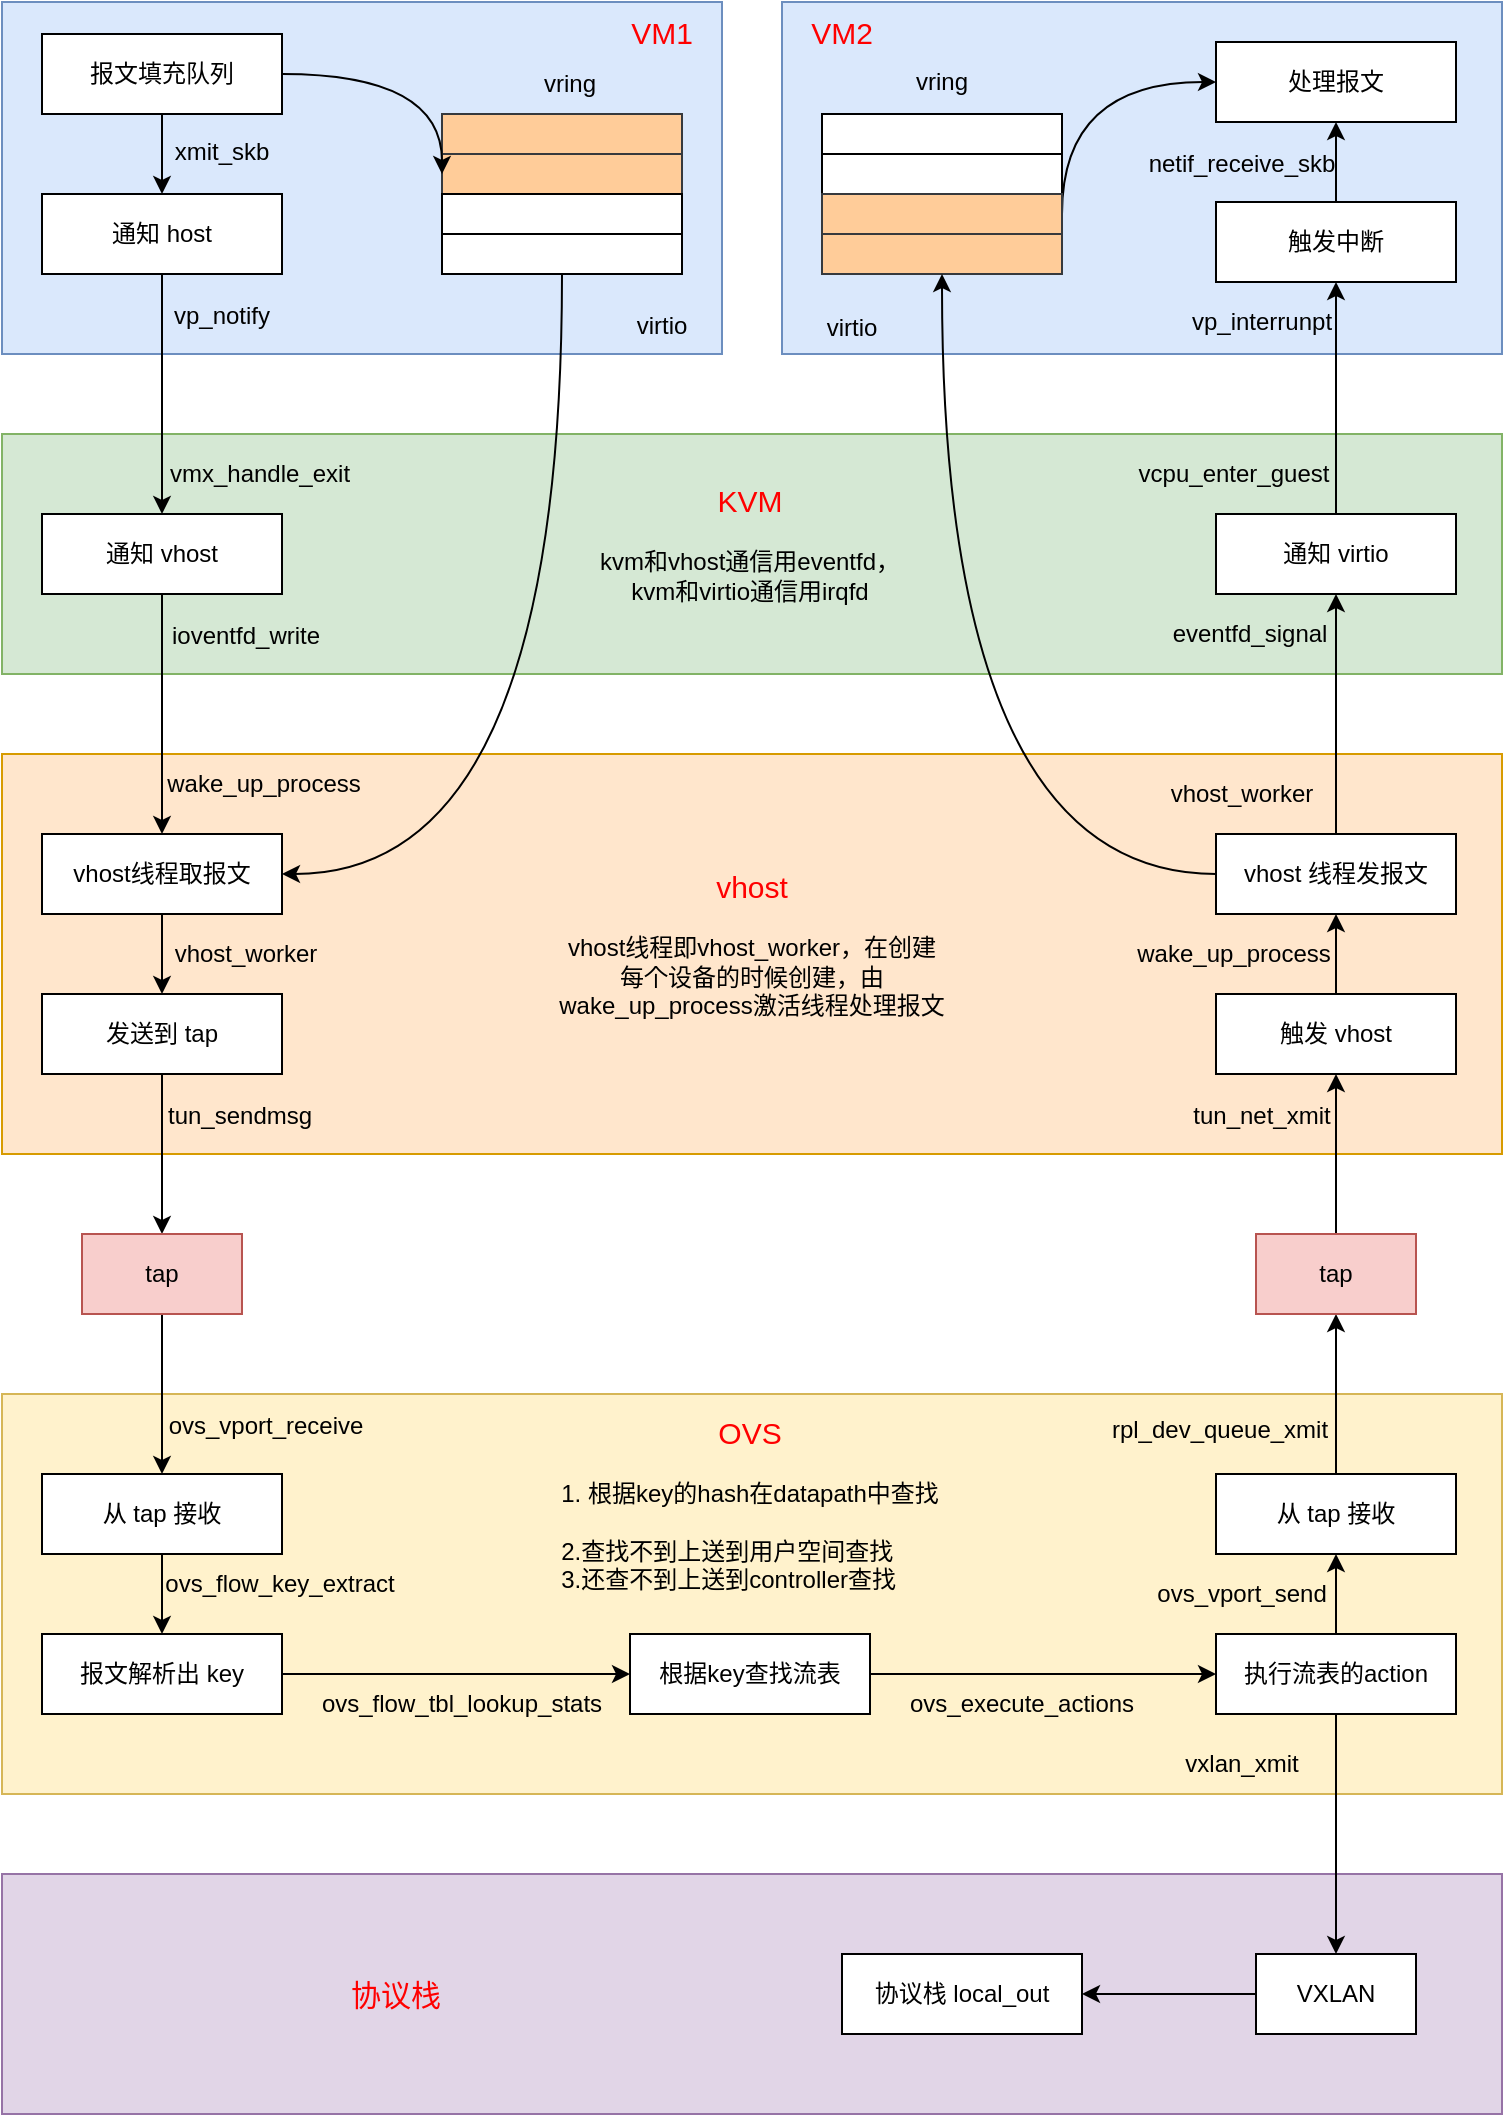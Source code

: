 <mxfile version="15.9.4" type="github"><diagram id="g8te5oPi9ZXhJIPehppG" name="Page-1"><mxGraphModel dx="1422" dy="762" grid="1" gridSize="10" guides="1" tooltips="1" connect="1" arrows="1" fold="1" page="1" pageScale="1" pageWidth="827" pageHeight="1169" math="0" shadow="0"><root><mxCell id="0"/><mxCell id="1" parent="0"/><mxCell id="GQ-dvTlJsdlPZqajyjdu-95" value="" style="rounded=0;whiteSpace=wrap;html=1;fontSize=15;fillColor=#e1d5e7;strokeColor=#9673a6;" vertex="1" parent="1"><mxGeometry x="100" y="1480" width="750" height="120" as="geometry"/></mxCell><mxCell id="GQ-dvTlJsdlPZqajyjdu-33" value="" style="rounded=0;whiteSpace=wrap;html=1;fillColor=#fff2cc;strokeColor=#d6b656;" vertex="1" parent="1"><mxGeometry x="100" y="1240" width="750" height="200" as="geometry"/></mxCell><mxCell id="GQ-dvTlJsdlPZqajyjdu-26" value="" style="rounded=0;whiteSpace=wrap;html=1;fillColor=#ffe6cc;strokeColor=#d79b00;" vertex="1" parent="1"><mxGeometry x="100" y="920" width="750" height="200" as="geometry"/></mxCell><mxCell id="GQ-dvTlJsdlPZqajyjdu-16" value="" style="rounded=0;whiteSpace=wrap;html=1;fillColor=#d5e8d4;strokeColor=#82b366;" vertex="1" parent="1"><mxGeometry x="100" y="760" width="750" height="120" as="geometry"/></mxCell><mxCell id="GQ-dvTlJsdlPZqajyjdu-11" value="" style="rounded=0;whiteSpace=wrap;html=1;fillColor=#dae8fc;strokeColor=#6c8ebf;" vertex="1" parent="1"><mxGeometry x="100" y="544" width="360" height="176" as="geometry"/></mxCell><mxCell id="GQ-dvTlJsdlPZqajyjdu-4" style="edgeStyle=orthogonalEdgeStyle;rounded=0;orthogonalLoop=1;jettySize=auto;html=1;exitX=0.5;exitY=1;exitDx=0;exitDy=0;" edge="1" parent="1" source="GQ-dvTlJsdlPZqajyjdu-2" target="GQ-dvTlJsdlPZqajyjdu-3"><mxGeometry relative="1" as="geometry"/></mxCell><mxCell id="GQ-dvTlJsdlPZqajyjdu-2" value="报文填充队列" style="rounded=0;whiteSpace=wrap;html=1;" vertex="1" parent="1"><mxGeometry x="120" y="560" width="120" height="40" as="geometry"/></mxCell><mxCell id="GQ-dvTlJsdlPZqajyjdu-21" style="edgeStyle=none;rounded=0;orthogonalLoop=1;jettySize=auto;html=1;exitX=0.5;exitY=1;exitDx=0;exitDy=0;" edge="1" parent="1" source="GQ-dvTlJsdlPZqajyjdu-3" target="GQ-dvTlJsdlPZqajyjdu-13"><mxGeometry relative="1" as="geometry"/></mxCell><mxCell id="GQ-dvTlJsdlPZqajyjdu-3" value="通知 host" style="rounded=0;whiteSpace=wrap;html=1;" vertex="1" parent="1"><mxGeometry x="120" y="640" width="120" height="40" as="geometry"/></mxCell><mxCell id="GQ-dvTlJsdlPZqajyjdu-5" value="xmit_skb" style="text;html=1;strokeColor=none;fillColor=none;align=center;verticalAlign=middle;whiteSpace=wrap;rounded=0;" vertex="1" parent="1"><mxGeometry x="180" y="604" width="60" height="30" as="geometry"/></mxCell><mxCell id="GQ-dvTlJsdlPZqajyjdu-7" value="" style="rounded=0;whiteSpace=wrap;html=1;fillColor=#ffcc99;strokeColor=#36393d;" vertex="1" parent="1"><mxGeometry x="320" y="600" width="120" height="20" as="geometry"/></mxCell><mxCell id="GQ-dvTlJsdlPZqajyjdu-8" value="" style="rounded=0;whiteSpace=wrap;html=1;fillColor=#ffcc99;strokeColor=#36393d;" vertex="1" parent="1"><mxGeometry x="320" y="620" width="120" height="20" as="geometry"/></mxCell><mxCell id="GQ-dvTlJsdlPZqajyjdu-9" value="" style="rounded=0;whiteSpace=wrap;html=1;" vertex="1" parent="1"><mxGeometry x="320" y="640" width="120" height="20" as="geometry"/></mxCell><mxCell id="GQ-dvTlJsdlPZqajyjdu-85" style="edgeStyle=orthogonalEdgeStyle;curved=1;rounded=0;orthogonalLoop=1;jettySize=auto;html=1;exitX=0.5;exitY=1;exitDx=0;exitDy=0;entryX=1;entryY=0.5;entryDx=0;entryDy=0;fontSize=12;" edge="1" parent="1" source="GQ-dvTlJsdlPZqajyjdu-10" target="GQ-dvTlJsdlPZqajyjdu-14"><mxGeometry relative="1" as="geometry"/></mxCell><mxCell id="GQ-dvTlJsdlPZqajyjdu-10" value="" style="rounded=0;whiteSpace=wrap;html=1;" vertex="1" parent="1"><mxGeometry x="320" y="660" width="120" height="20" as="geometry"/></mxCell><mxCell id="GQ-dvTlJsdlPZqajyjdu-24" style="edgeStyle=none;rounded=0;orthogonalLoop=1;jettySize=auto;html=1;exitX=0.5;exitY=1;exitDx=0;exitDy=0;" edge="1" parent="1" source="GQ-dvTlJsdlPZqajyjdu-13" target="GQ-dvTlJsdlPZqajyjdu-14"><mxGeometry relative="1" as="geometry"/></mxCell><mxCell id="GQ-dvTlJsdlPZqajyjdu-13" value="通知 vhost" style="rounded=0;whiteSpace=wrap;html=1;" vertex="1" parent="1"><mxGeometry x="120" y="800" width="120" height="40" as="geometry"/></mxCell><mxCell id="GQ-dvTlJsdlPZqajyjdu-25" value="" style="edgeStyle=none;rounded=0;orthogonalLoop=1;jettySize=auto;html=1;" edge="1" parent="1" source="GQ-dvTlJsdlPZqajyjdu-14" target="GQ-dvTlJsdlPZqajyjdu-15"><mxGeometry relative="1" as="geometry"/></mxCell><mxCell id="GQ-dvTlJsdlPZqajyjdu-14" value="vhost线程取报文" style="rounded=0;whiteSpace=wrap;html=1;" vertex="1" parent="1"><mxGeometry x="120" y="960" width="120" height="40" as="geometry"/></mxCell><mxCell id="GQ-dvTlJsdlPZqajyjdu-32" style="edgeStyle=none;rounded=0;orthogonalLoop=1;jettySize=auto;html=1;exitX=0.5;exitY=1;exitDx=0;exitDy=0;entryX=0.5;entryY=0;entryDx=0;entryDy=0;" edge="1" parent="1" source="GQ-dvTlJsdlPZqajyjdu-15" target="GQ-dvTlJsdlPZqajyjdu-30"><mxGeometry relative="1" as="geometry"/></mxCell><mxCell id="GQ-dvTlJsdlPZqajyjdu-15" value="发送到 tap" style="rounded=0;whiteSpace=wrap;html=1;" vertex="1" parent="1"><mxGeometry x="120" y="1040" width="120" height="40" as="geometry"/></mxCell><mxCell id="GQ-dvTlJsdlPZqajyjdu-18" value="vp_notify" style="text;html=1;strokeColor=none;fillColor=none;align=center;verticalAlign=middle;whiteSpace=wrap;rounded=0;" vertex="1" parent="1"><mxGeometry x="180" y="686" width="60" height="30" as="geometry"/></mxCell><mxCell id="GQ-dvTlJsdlPZqajyjdu-22" value="vmx_handle_exit" style="text;html=1;strokeColor=none;fillColor=none;align=center;verticalAlign=middle;whiteSpace=wrap;rounded=0;" vertex="1" parent="1"><mxGeometry x="199" y="765" width="60" height="30" as="geometry"/></mxCell><mxCell id="GQ-dvTlJsdlPZqajyjdu-27" value="ioventfd_write" style="text;html=1;strokeColor=none;fillColor=none;align=center;verticalAlign=middle;whiteSpace=wrap;rounded=0;" vertex="1" parent="1"><mxGeometry x="192" y="846" width="60" height="30" as="geometry"/></mxCell><mxCell id="GQ-dvTlJsdlPZqajyjdu-28" value="wake_up_process" style="text;html=1;strokeColor=none;fillColor=none;align=center;verticalAlign=middle;whiteSpace=wrap;rounded=0;" vertex="1" parent="1"><mxGeometry x="201" y="920" width="60" height="30" as="geometry"/></mxCell><mxCell id="GQ-dvTlJsdlPZqajyjdu-29" value="vhost_worker" style="text;html=1;strokeColor=none;fillColor=none;align=center;verticalAlign=middle;whiteSpace=wrap;rounded=0;" vertex="1" parent="1"><mxGeometry x="192" y="1005" width="60" height="30" as="geometry"/></mxCell><mxCell id="GQ-dvTlJsdlPZqajyjdu-34" style="edgeStyle=none;rounded=0;orthogonalLoop=1;jettySize=auto;html=1;exitX=0.5;exitY=1;exitDx=0;exitDy=0;" edge="1" parent="1" source="GQ-dvTlJsdlPZqajyjdu-30" target="GQ-dvTlJsdlPZqajyjdu-31"><mxGeometry relative="1" as="geometry"/></mxCell><mxCell id="GQ-dvTlJsdlPZqajyjdu-30" value="tap" style="rounded=0;whiteSpace=wrap;html=1;fillColor=#f8cecc;strokeColor=#b85450;" vertex="1" parent="1"><mxGeometry x="140" y="1160" width="80" height="40" as="geometry"/></mxCell><mxCell id="GQ-dvTlJsdlPZqajyjdu-38" style="edgeStyle=none;rounded=0;orthogonalLoop=1;jettySize=auto;html=1;exitX=0.5;exitY=1;exitDx=0;exitDy=0;entryX=0.5;entryY=0;entryDx=0;entryDy=0;" edge="1" parent="1" source="GQ-dvTlJsdlPZqajyjdu-31" target="GQ-dvTlJsdlPZqajyjdu-37"><mxGeometry relative="1" as="geometry"/></mxCell><mxCell id="GQ-dvTlJsdlPZqajyjdu-31" value="从 tap 接收" style="rounded=0;whiteSpace=wrap;html=1;" vertex="1" parent="1"><mxGeometry x="120" y="1280" width="120" height="40" as="geometry"/></mxCell><mxCell id="GQ-dvTlJsdlPZqajyjdu-35" value="tun_sendmsg" style="text;html=1;strokeColor=none;fillColor=none;align=center;verticalAlign=middle;whiteSpace=wrap;rounded=0;" vertex="1" parent="1"><mxGeometry x="189" y="1086" width="60" height="30" as="geometry"/></mxCell><mxCell id="GQ-dvTlJsdlPZqajyjdu-36" value="ovs_vport_receive" style="text;html=1;strokeColor=none;fillColor=none;align=center;verticalAlign=middle;whiteSpace=wrap;rounded=0;" vertex="1" parent="1"><mxGeometry x="202" y="1241" width="60" height="30" as="geometry"/></mxCell><mxCell id="GQ-dvTlJsdlPZqajyjdu-43" style="edgeStyle=none;rounded=0;orthogonalLoop=1;jettySize=auto;html=1;exitX=1;exitY=0.5;exitDx=0;exitDy=0;entryX=0;entryY=0.5;entryDx=0;entryDy=0;fontSize=12;" edge="1" parent="1" source="GQ-dvTlJsdlPZqajyjdu-37" target="GQ-dvTlJsdlPZqajyjdu-42"><mxGeometry relative="1" as="geometry"/></mxCell><mxCell id="GQ-dvTlJsdlPZqajyjdu-37" value="报文解析出 key" style="rounded=0;whiteSpace=wrap;html=1;" vertex="1" parent="1"><mxGeometry x="120" y="1360" width="120" height="40" as="geometry"/></mxCell><mxCell id="GQ-dvTlJsdlPZqajyjdu-39" value="ovs_flow_key_extract" style="text;html=1;strokeColor=none;fillColor=none;align=center;verticalAlign=middle;whiteSpace=wrap;rounded=0;" vertex="1" parent="1"><mxGeometry x="209" y="1320" width="60" height="30" as="geometry"/></mxCell><mxCell id="GQ-dvTlJsdlPZqajyjdu-40" value="&lt;font style=&quot;font-size: 15px&quot; color=&quot;#ff0000&quot;&gt;VM1&lt;/font&gt;" style="text;html=1;strokeColor=none;fillColor=none;align=center;verticalAlign=middle;whiteSpace=wrap;rounded=0;" vertex="1" parent="1"><mxGeometry x="400" y="544" width="60" height="30" as="geometry"/></mxCell><mxCell id="GQ-dvTlJsdlPZqajyjdu-41" value="&lt;font style=&quot;font-size: 12px&quot;&gt;virtio&lt;/font&gt;" style="text;html=1;strokeColor=none;fillColor=none;align=center;verticalAlign=middle;whiteSpace=wrap;rounded=0;fontSize=15;" vertex="1" parent="1"><mxGeometry x="400" y="689" width="60" height="30" as="geometry"/></mxCell><mxCell id="GQ-dvTlJsdlPZqajyjdu-46" style="edgeStyle=none;rounded=0;orthogonalLoop=1;jettySize=auto;html=1;exitX=1;exitY=0.5;exitDx=0;exitDy=0;entryX=0;entryY=0.5;entryDx=0;entryDy=0;fontSize=12;" edge="1" parent="1" source="GQ-dvTlJsdlPZqajyjdu-42" target="GQ-dvTlJsdlPZqajyjdu-45"><mxGeometry relative="1" as="geometry"/></mxCell><mxCell id="GQ-dvTlJsdlPZqajyjdu-42" value="根据key查找流表" style="rounded=0;whiteSpace=wrap;html=1;" vertex="1" parent="1"><mxGeometry x="414" y="1360" width="120" height="40" as="geometry"/></mxCell><mxCell id="GQ-dvTlJsdlPZqajyjdu-44" value="ovs_flow_tbl_lookup_stats" style="text;html=1;strokeColor=none;fillColor=none;align=center;verticalAlign=middle;whiteSpace=wrap;rounded=0;fontSize=12;" vertex="1" parent="1"><mxGeometry x="300" y="1380" width="60" height="30" as="geometry"/></mxCell><mxCell id="GQ-dvTlJsdlPZqajyjdu-49" style="edgeStyle=none;rounded=0;orthogonalLoop=1;jettySize=auto;html=1;exitX=0.5;exitY=0;exitDx=0;exitDy=0;entryX=0.5;entryY=1;entryDx=0;entryDy=0;fontSize=12;" edge="1" parent="1" source="GQ-dvTlJsdlPZqajyjdu-45" target="GQ-dvTlJsdlPZqajyjdu-48"><mxGeometry relative="1" as="geometry"/></mxCell><mxCell id="GQ-dvTlJsdlPZqajyjdu-92" style="rounded=0;orthogonalLoop=1;jettySize=auto;html=1;exitX=0.5;exitY=1;exitDx=0;exitDy=0;entryX=0.5;entryY=0;entryDx=0;entryDy=0;fontSize=15;fontColor=#FF0000;" edge="1" parent="1" source="GQ-dvTlJsdlPZqajyjdu-45" target="GQ-dvTlJsdlPZqajyjdu-91"><mxGeometry relative="1" as="geometry"/></mxCell><mxCell id="GQ-dvTlJsdlPZqajyjdu-45" value="执行流表的action" style="rounded=0;whiteSpace=wrap;html=1;" vertex="1" parent="1"><mxGeometry x="707" y="1360" width="120" height="40" as="geometry"/></mxCell><mxCell id="GQ-dvTlJsdlPZqajyjdu-47" value="ovs_execute_actions" style="text;html=1;strokeColor=none;fillColor=none;align=center;verticalAlign=middle;whiteSpace=wrap;rounded=0;fontSize=12;" vertex="1" parent="1"><mxGeometry x="580" y="1380" width="60" height="30" as="geometry"/></mxCell><mxCell id="GQ-dvTlJsdlPZqajyjdu-53" style="edgeStyle=none;rounded=0;orthogonalLoop=1;jettySize=auto;html=1;exitX=0.5;exitY=0;exitDx=0;exitDy=0;fontSize=12;" edge="1" parent="1" source="GQ-dvTlJsdlPZqajyjdu-48" target="GQ-dvTlJsdlPZqajyjdu-52"><mxGeometry relative="1" as="geometry"/></mxCell><mxCell id="GQ-dvTlJsdlPZqajyjdu-48" value="从 tap 接收" style="rounded=0;whiteSpace=wrap;html=1;" vertex="1" parent="1"><mxGeometry x="707" y="1280" width="120" height="40" as="geometry"/></mxCell><mxCell id="GQ-dvTlJsdlPZqajyjdu-50" value="ovs_vport_send" style="text;html=1;strokeColor=none;fillColor=none;align=center;verticalAlign=middle;whiteSpace=wrap;rounded=0;fontSize=12;" vertex="1" parent="1"><mxGeometry x="690" y="1325" width="60" height="30" as="geometry"/></mxCell><mxCell id="GQ-dvTlJsdlPZqajyjdu-56" style="edgeStyle=none;rounded=0;orthogonalLoop=1;jettySize=auto;html=1;exitX=0.5;exitY=0;exitDx=0;exitDy=0;fontSize=12;" edge="1" parent="1" source="GQ-dvTlJsdlPZqajyjdu-52" target="GQ-dvTlJsdlPZqajyjdu-55"><mxGeometry relative="1" as="geometry"/></mxCell><mxCell id="GQ-dvTlJsdlPZqajyjdu-52" value="tap" style="rounded=0;whiteSpace=wrap;html=1;fillColor=#f8cecc;strokeColor=#b85450;" vertex="1" parent="1"><mxGeometry x="727" y="1160" width="80" height="40" as="geometry"/></mxCell><mxCell id="GQ-dvTlJsdlPZqajyjdu-54" value="rpl_dev_queue_xmit" style="text;html=1;strokeColor=none;fillColor=none;align=center;verticalAlign=middle;whiteSpace=wrap;rounded=0;fontSize=12;" vertex="1" parent="1"><mxGeometry x="679" y="1243" width="60" height="30" as="geometry"/></mxCell><mxCell id="GQ-dvTlJsdlPZqajyjdu-58" style="edgeStyle=none;rounded=0;orthogonalLoop=1;jettySize=auto;html=1;exitX=0.5;exitY=0;exitDx=0;exitDy=0;entryX=0.5;entryY=1;entryDx=0;entryDy=0;fontSize=12;" edge="1" parent="1" source="GQ-dvTlJsdlPZqajyjdu-55" target="GQ-dvTlJsdlPZqajyjdu-57"><mxGeometry relative="1" as="geometry"/></mxCell><mxCell id="GQ-dvTlJsdlPZqajyjdu-55" value="触发 vhost" style="rounded=0;whiteSpace=wrap;html=1;" vertex="1" parent="1"><mxGeometry x="707" y="1040" width="120" height="40" as="geometry"/></mxCell><mxCell id="GQ-dvTlJsdlPZqajyjdu-62" style="edgeStyle=none;rounded=0;orthogonalLoop=1;jettySize=auto;html=1;exitX=0.5;exitY=0;exitDx=0;exitDy=0;fontSize=12;" edge="1" parent="1" source="GQ-dvTlJsdlPZqajyjdu-57" target="GQ-dvTlJsdlPZqajyjdu-61"><mxGeometry relative="1" as="geometry"/></mxCell><mxCell id="GQ-dvTlJsdlPZqajyjdu-57" value="vhost 线程发报文" style="rounded=0;whiteSpace=wrap;html=1;" vertex="1" parent="1"><mxGeometry x="707" y="960" width="120" height="40" as="geometry"/></mxCell><mxCell id="GQ-dvTlJsdlPZqajyjdu-59" value="tun_net_xmit" style="text;html=1;strokeColor=none;fillColor=none;align=center;verticalAlign=middle;whiteSpace=wrap;rounded=0;fontSize=12;" vertex="1" parent="1"><mxGeometry x="700" y="1086" width="60" height="30" as="geometry"/></mxCell><mxCell id="GQ-dvTlJsdlPZqajyjdu-60" value="wake_up_process" style="text;html=1;strokeColor=none;fillColor=none;align=center;verticalAlign=middle;whiteSpace=wrap;rounded=0;fontSize=12;" vertex="1" parent="1"><mxGeometry x="686" y="1005" width="60" height="30" as="geometry"/></mxCell><mxCell id="GQ-dvTlJsdlPZqajyjdu-61" value="通知 virtio" style="rounded=0;whiteSpace=wrap;html=1;" vertex="1" parent="1"><mxGeometry x="707" y="800" width="120" height="40" as="geometry"/></mxCell><mxCell id="GQ-dvTlJsdlPZqajyjdu-63" value="vhost_worker" style="text;html=1;strokeColor=none;fillColor=none;align=center;verticalAlign=middle;whiteSpace=wrap;rounded=0;fontSize=12;" vertex="1" parent="1"><mxGeometry x="690" y="925" width="60" height="30" as="geometry"/></mxCell><mxCell id="GQ-dvTlJsdlPZqajyjdu-64" value="eventfd_signal" style="text;html=1;strokeColor=none;fillColor=none;align=center;verticalAlign=middle;whiteSpace=wrap;rounded=0;fontSize=12;" vertex="1" parent="1"><mxGeometry x="694" y="845" width="60" height="30" as="geometry"/></mxCell><mxCell id="GQ-dvTlJsdlPZqajyjdu-66" value="" style="rounded=0;whiteSpace=wrap;html=1;fillColor=#dae8fc;strokeColor=#6c8ebf;" vertex="1" parent="1"><mxGeometry x="490" y="544" width="360" height="176" as="geometry"/></mxCell><mxCell id="GQ-dvTlJsdlPZqajyjdu-69" value="处理报文" style="rounded=0;whiteSpace=wrap;html=1;" vertex="1" parent="1"><mxGeometry x="707" y="564" width="120" height="40" as="geometry"/></mxCell><mxCell id="GQ-dvTlJsdlPZqajyjdu-81" style="edgeStyle=none;rounded=0;orthogonalLoop=1;jettySize=auto;html=1;exitX=0.5;exitY=0;exitDx=0;exitDy=0;fontSize=12;" edge="1" parent="1" source="GQ-dvTlJsdlPZqajyjdu-70" target="GQ-dvTlJsdlPZqajyjdu-69"><mxGeometry relative="1" as="geometry"/></mxCell><mxCell id="GQ-dvTlJsdlPZqajyjdu-70" value="触发中断" style="rounded=0;whiteSpace=wrap;html=1;" vertex="1" parent="1"><mxGeometry x="707" y="644" width="120" height="40" as="geometry"/></mxCell><mxCell id="GQ-dvTlJsdlPZqajyjdu-71" value="netif_receive_skb" style="text;html=1;strokeColor=none;fillColor=none;align=center;verticalAlign=middle;whiteSpace=wrap;rounded=0;" vertex="1" parent="1"><mxGeometry x="690" y="610" width="60" height="30" as="geometry"/></mxCell><mxCell id="GQ-dvTlJsdlPZqajyjdu-72" value="" style="rounded=0;whiteSpace=wrap;html=1;" vertex="1" parent="1"><mxGeometry x="510" y="600" width="120" height="20" as="geometry"/></mxCell><mxCell id="GQ-dvTlJsdlPZqajyjdu-73" value="" style="rounded=0;whiteSpace=wrap;html=1;" vertex="1" parent="1"><mxGeometry x="510" y="620" width="120" height="20" as="geometry"/></mxCell><mxCell id="GQ-dvTlJsdlPZqajyjdu-84" style="edgeStyle=orthogonalEdgeStyle;curved=1;rounded=0;orthogonalLoop=1;jettySize=auto;html=1;exitX=1;exitY=0.5;exitDx=0;exitDy=0;entryX=0;entryY=0.5;entryDx=0;entryDy=0;fontSize=12;" edge="1" parent="1" source="GQ-dvTlJsdlPZqajyjdu-74" target="GQ-dvTlJsdlPZqajyjdu-69"><mxGeometry relative="1" as="geometry"><Array as="points"><mxPoint x="630" y="584"/></Array></mxGeometry></mxCell><mxCell id="GQ-dvTlJsdlPZqajyjdu-74" value="" style="rounded=0;whiteSpace=wrap;html=1;fillColor=#ffcc99;strokeColor=#36393d;" vertex="1" parent="1"><mxGeometry x="510" y="640" width="120" height="20" as="geometry"/></mxCell><mxCell id="GQ-dvTlJsdlPZqajyjdu-75" value="" style="rounded=0;whiteSpace=wrap;html=1;fillColor=#ffcc99;strokeColor=#36393d;" vertex="1" parent="1"><mxGeometry x="510" y="660" width="120" height="20" as="geometry"/></mxCell><mxCell id="GQ-dvTlJsdlPZqajyjdu-76" value="vp_interrunpt" style="text;html=1;strokeColor=none;fillColor=none;align=center;verticalAlign=middle;whiteSpace=wrap;rounded=0;" vertex="1" parent="1"><mxGeometry x="700" y="689" width="60" height="30" as="geometry"/></mxCell><mxCell id="GQ-dvTlJsdlPZqajyjdu-77" value="&lt;font style=&quot;font-size: 15px&quot; color=&quot;#ff0000&quot;&gt;VM2&lt;/font&gt;" style="text;html=1;strokeColor=none;fillColor=none;align=center;verticalAlign=middle;whiteSpace=wrap;rounded=0;" vertex="1" parent="1"><mxGeometry x="490" y="544" width="60" height="30" as="geometry"/></mxCell><mxCell id="GQ-dvTlJsdlPZqajyjdu-78" value="&lt;font style=&quot;font-size: 12px&quot;&gt;virtio&lt;/font&gt;" style="text;html=1;strokeColor=none;fillColor=none;align=center;verticalAlign=middle;whiteSpace=wrap;rounded=0;fontSize=15;" vertex="1" parent="1"><mxGeometry x="500" y="690" width="50" height="30" as="geometry"/></mxCell><mxCell id="GQ-dvTlJsdlPZqajyjdu-79" style="rounded=0;orthogonalLoop=1;jettySize=auto;html=1;exitX=0.5;exitY=0;exitDx=0;exitDy=0;fontSize=12;" edge="1" parent="1" source="GQ-dvTlJsdlPZqajyjdu-61" target="GQ-dvTlJsdlPZqajyjdu-70"><mxGeometry relative="1" as="geometry"/></mxCell><mxCell id="GQ-dvTlJsdlPZqajyjdu-80" value="vcpu_enter_guest" style="text;html=1;strokeColor=none;fillColor=none;align=center;verticalAlign=middle;whiteSpace=wrap;rounded=0;fontSize=12;" vertex="1" parent="1"><mxGeometry x="686" y="765" width="60" height="30" as="geometry"/></mxCell><mxCell id="GQ-dvTlJsdlPZqajyjdu-82" style="edgeStyle=orthogonalEdgeStyle;rounded=0;orthogonalLoop=1;jettySize=auto;html=1;exitX=0;exitY=0.5;exitDx=0;exitDy=0;entryX=0.5;entryY=1;entryDx=0;entryDy=0;fontSize=12;curved=1;" edge="1" parent="1" source="GQ-dvTlJsdlPZqajyjdu-57" target="GQ-dvTlJsdlPZqajyjdu-75"><mxGeometry relative="1" as="geometry"/></mxCell><mxCell id="GQ-dvTlJsdlPZqajyjdu-65" style="edgeStyle=orthogonalEdgeStyle;rounded=0;orthogonalLoop=1;jettySize=auto;html=1;exitX=1;exitY=0.5;exitDx=0;exitDy=0;entryX=0;entryY=0.5;entryDx=0;entryDy=0;fontSize=12;curved=1;" edge="1" parent="1" source="GQ-dvTlJsdlPZqajyjdu-2" target="GQ-dvTlJsdlPZqajyjdu-8"><mxGeometry relative="1" as="geometry"><Array as="points"><mxPoint x="320" y="580"/></Array></mxGeometry></mxCell><mxCell id="GQ-dvTlJsdlPZqajyjdu-86" value="vring" style="text;html=1;strokeColor=none;fillColor=none;align=center;verticalAlign=middle;whiteSpace=wrap;rounded=0;fontSize=12;" vertex="1" parent="1"><mxGeometry x="354" y="570" width="60" height="30" as="geometry"/></mxCell><mxCell id="GQ-dvTlJsdlPZqajyjdu-87" value="vring" style="text;html=1;strokeColor=none;fillColor=none;align=center;verticalAlign=middle;whiteSpace=wrap;rounded=0;fontSize=12;" vertex="1" parent="1"><mxGeometry x="540" y="569" width="60" height="30" as="geometry"/></mxCell><mxCell id="GQ-dvTlJsdlPZqajyjdu-88" value="&lt;font style=&quot;font-size: 15px&quot;&gt;&lt;font color=&quot;#ff0000&quot;&gt;KVM&lt;/font&gt;&lt;br&gt;&lt;/font&gt;&lt;br&gt;kvm和vhost通信用eventfd，kvm和virtio通信用irqfd" style="text;html=1;strokeColor=none;fillColor=none;align=center;verticalAlign=middle;whiteSpace=wrap;rounded=0;fontSize=12;" vertex="1" parent="1"><mxGeometry x="396" y="800" width="156" height="30" as="geometry"/></mxCell><mxCell id="GQ-dvTlJsdlPZqajyjdu-89" value="&lt;font style=&quot;font-size: 15px&quot;&gt;&lt;font color=&quot;#ff0000&quot;&gt;vhost&lt;/font&gt;&lt;br&gt;&lt;/font&gt;&lt;br&gt;vhost线程即vhost_worker，在创建每个设备的时候创建，由wake_up_process激活线程处理报文" style="text;html=1;strokeColor=none;fillColor=none;align=center;verticalAlign=middle;whiteSpace=wrap;rounded=0;fontSize=12;" vertex="1" parent="1"><mxGeometry x="377" y="1000" width="196" height="30" as="geometry"/></mxCell><mxCell id="GQ-dvTlJsdlPZqajyjdu-90" value="&lt;font style=&quot;font-size: 15px&quot;&gt;&lt;font color=&quot;#ff0000&quot;&gt;OVS&lt;/font&gt;&lt;br&gt;&lt;/font&gt;&lt;br&gt;&lt;div style=&quot;text-align: left&quot;&gt;&lt;span&gt;1. 根据key的hash在datapath中查找&lt;/span&gt;&lt;/div&gt;&lt;div style=&quot;text-align: left&quot;&gt;&lt;br&gt;&lt;/div&gt;&lt;div style=&quot;text-align: left&quot;&gt;&lt;span&gt;2.查找不到上送到用户空间查找&lt;/span&gt;&lt;/div&gt;&lt;div style=&quot;text-align: left&quot;&gt;&lt;span&gt;3.还查不到上送到controller查找&lt;/span&gt;&lt;/div&gt;" style="text;html=1;strokeColor=none;fillColor=none;align=center;verticalAlign=middle;whiteSpace=wrap;rounded=0;fontSize=12;" vertex="1" parent="1"><mxGeometry x="376" y="1280" width="196" height="30" as="geometry"/></mxCell><mxCell id="GQ-dvTlJsdlPZqajyjdu-96" style="edgeStyle=none;rounded=0;orthogonalLoop=1;jettySize=auto;html=1;exitX=0;exitY=0.5;exitDx=0;exitDy=0;entryX=1;entryY=0.5;entryDx=0;entryDy=0;fontSize=15;fontColor=#FF0000;" edge="1" parent="1" source="GQ-dvTlJsdlPZqajyjdu-91" target="GQ-dvTlJsdlPZqajyjdu-94"><mxGeometry relative="1" as="geometry"/></mxCell><mxCell id="GQ-dvTlJsdlPZqajyjdu-91" value="VXLAN" style="rounded=0;whiteSpace=wrap;html=1;" vertex="1" parent="1"><mxGeometry x="727" y="1520" width="80" height="40" as="geometry"/></mxCell><mxCell id="GQ-dvTlJsdlPZqajyjdu-94" value="协议栈 local_out" style="rounded=0;whiteSpace=wrap;html=1;" vertex="1" parent="1"><mxGeometry x="520" y="1520" width="120" height="40" as="geometry"/></mxCell><mxCell id="GQ-dvTlJsdlPZqajyjdu-97" value="&lt;font color=&quot;#ff0000&quot;&gt;&lt;span style=&quot;font-size: 15px&quot;&gt;协议栈&lt;/span&gt;&lt;/font&gt;" style="text;html=1;strokeColor=none;fillColor=none;align=center;verticalAlign=middle;whiteSpace=wrap;rounded=0;fontSize=12;" vertex="1" parent="1"><mxGeometry x="199" y="1525" width="196" height="30" as="geometry"/></mxCell><mxCell id="GQ-dvTlJsdlPZqajyjdu-98" value="vxlan_xmit" style="text;html=1;strokeColor=none;fillColor=none;align=center;verticalAlign=middle;whiteSpace=wrap;rounded=0;fontSize=12;" vertex="1" parent="1"><mxGeometry x="690" y="1410" width="60" height="30" as="geometry"/></mxCell></root></mxGraphModel></diagram></mxfile>